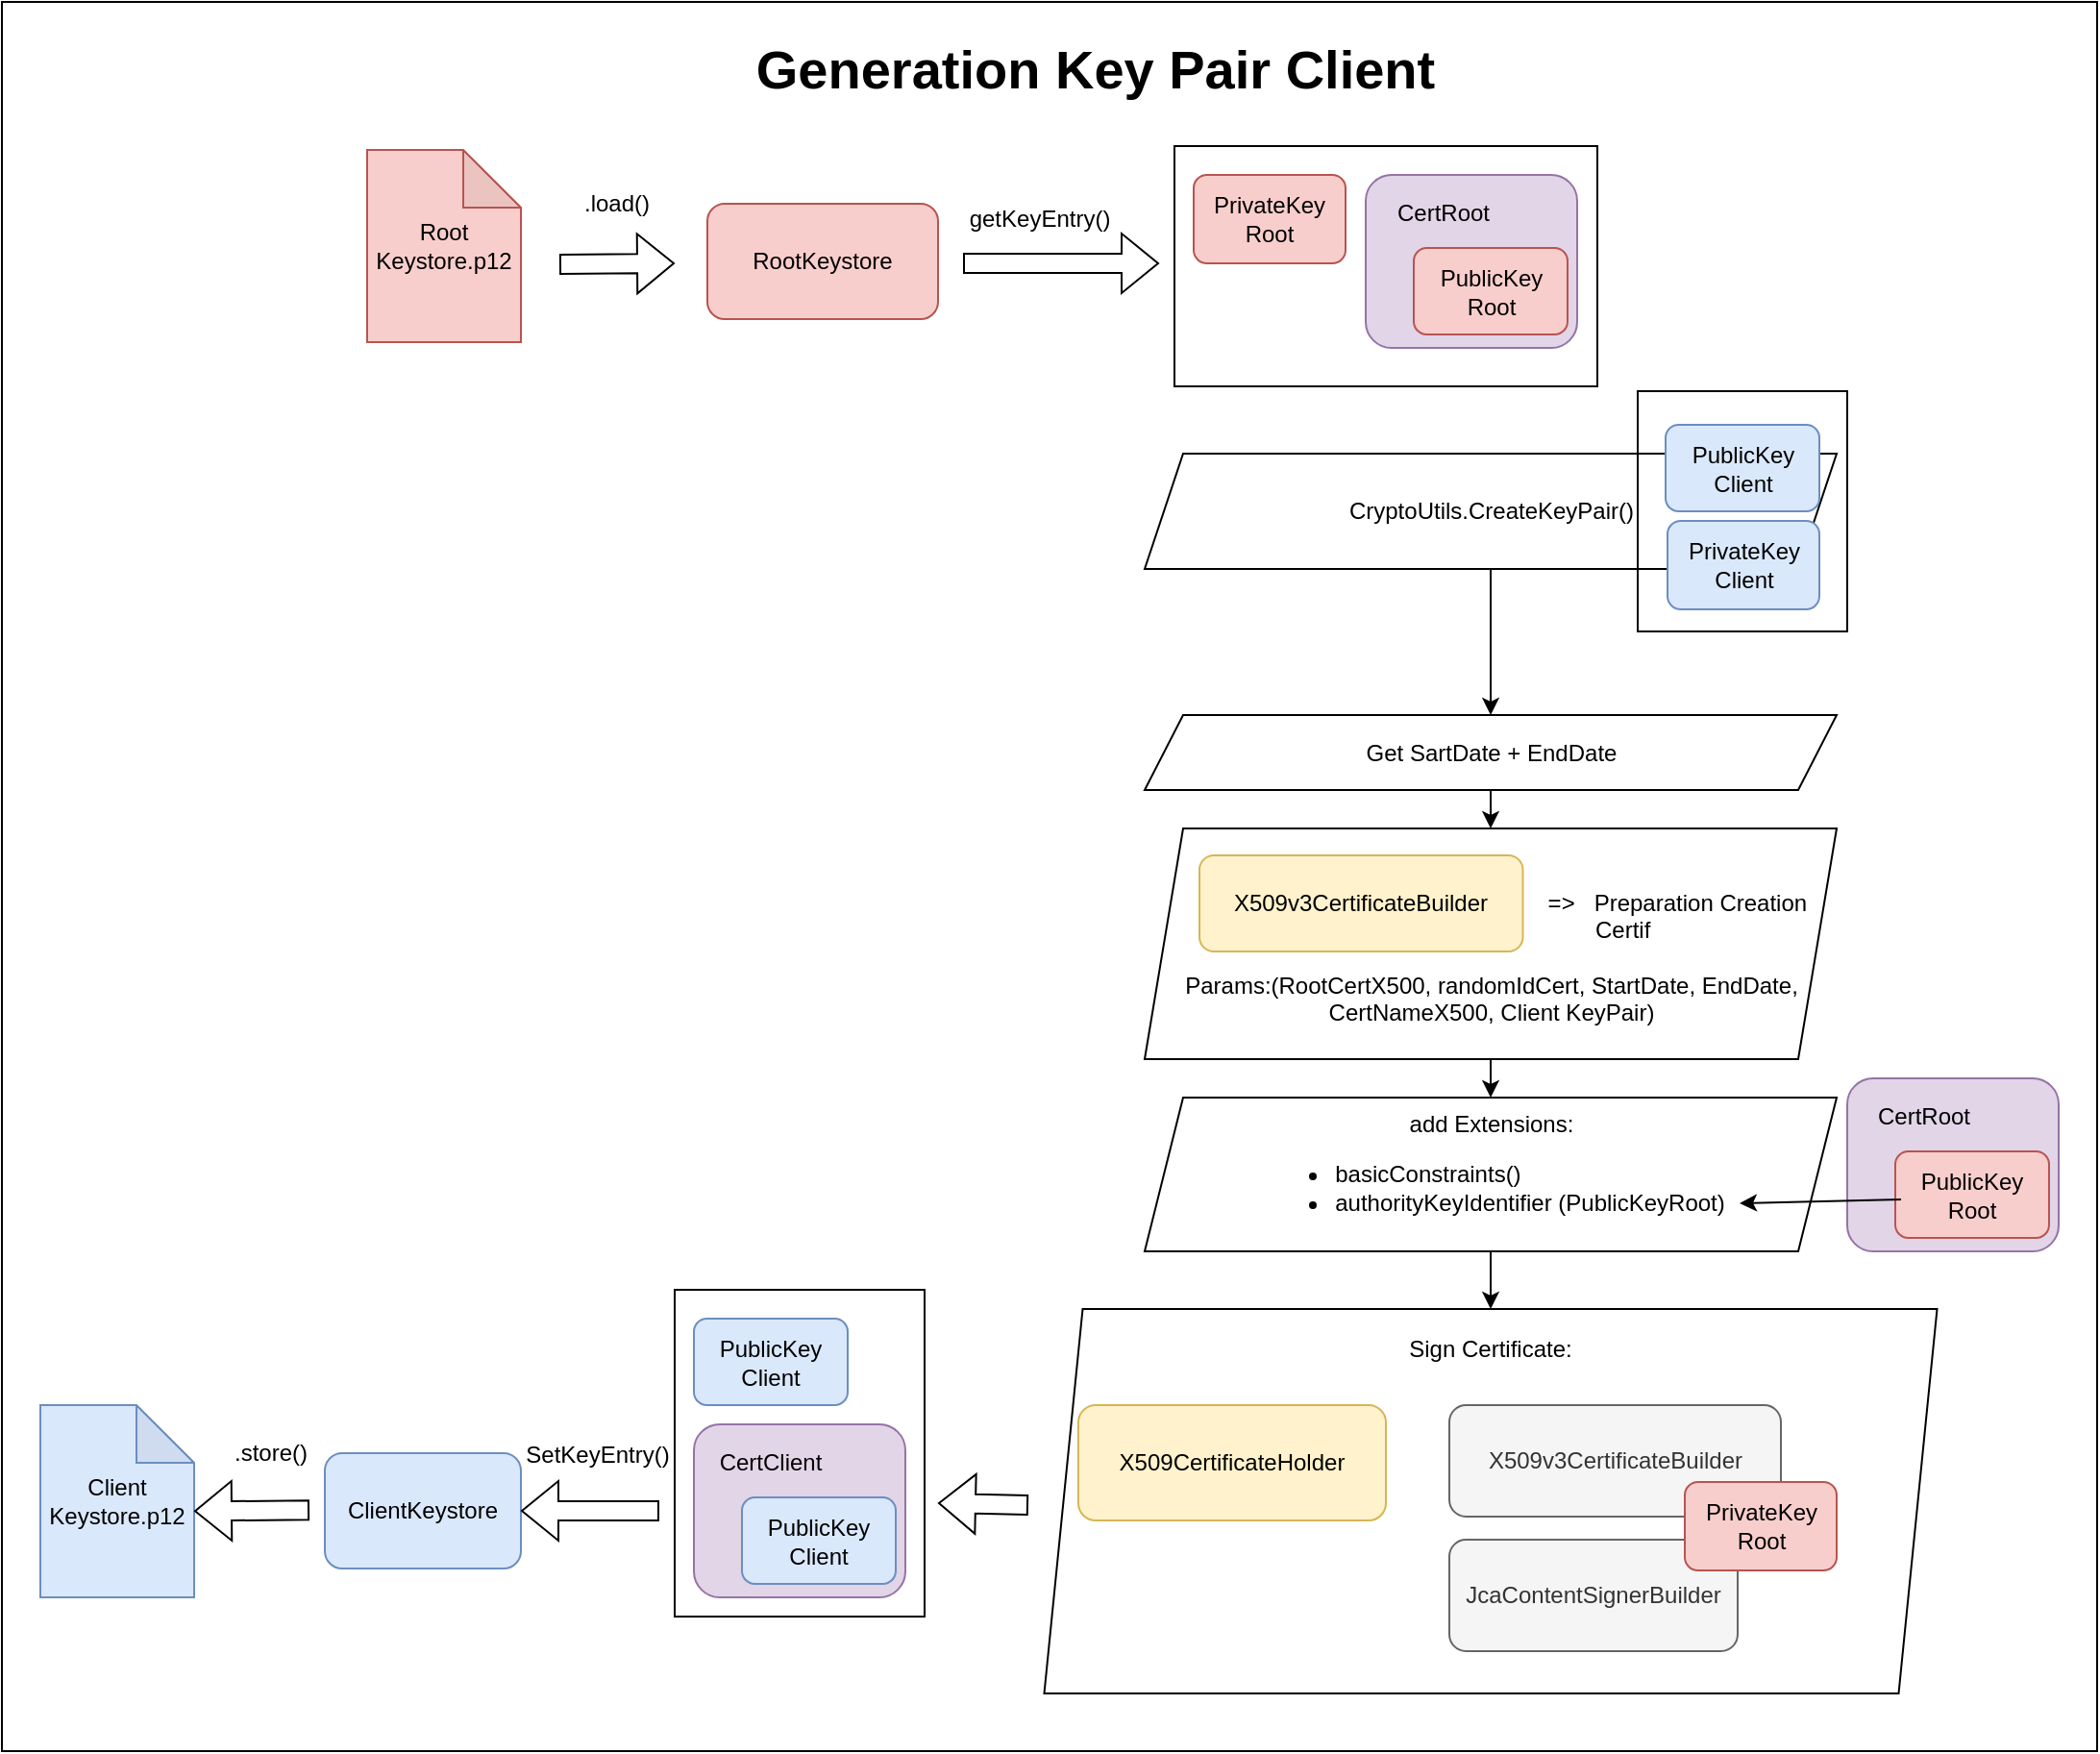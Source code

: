 <mxfile version="22.1.16" type="device">
  <diagram name="Page-1" id="0WY_VE9qg0hsNKWu09CC">
    <mxGraphModel dx="3074" dy="732" grid="1" gridSize="10" guides="1" tooltips="1" connect="1" arrows="1" fold="1" page="1" pageScale="1" pageWidth="827" pageHeight="1169" math="0" shadow="0">
      <root>
        <mxCell id="0" />
        <mxCell id="1" parent="0" />
        <mxCell id="eaNRV4o_DQUxt2erb4ce-1" value="" style="group" vertex="1" connectable="0" parent="1">
          <mxGeometry x="-1300" y="10" width="1090" height="910" as="geometry" />
        </mxCell>
        <mxCell id="eaNRV4o_DQUxt2erb4ce-2" value="" style="rounded=0;whiteSpace=wrap;html=1;" vertex="1" parent="eaNRV4o_DQUxt2erb4ce-1">
          <mxGeometry width="1090" height="910" as="geometry" />
        </mxCell>
        <mxCell id="eaNRV4o_DQUxt2erb4ce-3" value="" style="group" vertex="1" connectable="0" parent="eaNRV4o_DQUxt2erb4ce-1">
          <mxGeometry x="360" y="740" width="110" height="90" as="geometry" />
        </mxCell>
        <mxCell id="eaNRV4o_DQUxt2erb4ce-4" value="" style="rounded=1;whiteSpace=wrap;html=1;fillColor=#e1d5e7;strokeColor=#9673a6;" vertex="1" parent="eaNRV4o_DQUxt2erb4ce-3">
          <mxGeometry width="110" height="90" as="geometry" />
        </mxCell>
        <mxCell id="eaNRV4o_DQUxt2erb4ce-5" value="PublicKey Client" style="rounded=1;whiteSpace=wrap;html=1;fillColor=#dae8fc;strokeColor=#6c8ebf;" vertex="1" parent="eaNRV4o_DQUxt2erb4ce-3">
          <mxGeometry x="25" y="38" width="80" height="45" as="geometry" />
        </mxCell>
        <mxCell id="eaNRV4o_DQUxt2erb4ce-6" value="CertClient" style="text;html=1;strokeColor=none;fillColor=none;align=center;verticalAlign=middle;whiteSpace=wrap;rounded=0;" vertex="1" parent="eaNRV4o_DQUxt2erb4ce-3">
          <mxGeometry x="10" y="5" width="60" height="30" as="geometry" />
        </mxCell>
        <mxCell id="eaNRV4o_DQUxt2erb4ce-7" value="RootKeystore" style="rounded=1;whiteSpace=wrap;html=1;fillColor=#f8cecc;strokeColor=#b85450;" vertex="1" parent="eaNRV4o_DQUxt2erb4ce-1">
          <mxGeometry x="367" y="105" width="120" height="60" as="geometry" />
        </mxCell>
        <mxCell id="eaNRV4o_DQUxt2erb4ce-8" value="ClientKeystore" style="rounded=1;whiteSpace=wrap;html=1;fillColor=#dae8fc;strokeColor=#6c8ebf;" vertex="1" parent="eaNRV4o_DQUxt2erb4ce-1">
          <mxGeometry x="168" y="755" width="102" height="60" as="geometry" />
        </mxCell>
        <mxCell id="eaNRV4o_DQUxt2erb4ce-9" value="Root&lt;br&gt;Keystore.p12&lt;br&gt;" style="shape=note;whiteSpace=wrap;html=1;backgroundOutline=1;darkOpacity=0.05;fillColor=#f8cecc;strokeColor=#b85450;" vertex="1" parent="eaNRV4o_DQUxt2erb4ce-1">
          <mxGeometry x="190" y="77" width="80" height="100" as="geometry" />
        </mxCell>
        <mxCell id="eaNRV4o_DQUxt2erb4ce-10" value="Client&lt;br&gt;Keystore.p12" style="shape=note;whiteSpace=wrap;html=1;backgroundOutline=1;darkOpacity=0.05;fillColor=#dae8fc;strokeColor=#6c8ebf;" vertex="1" parent="eaNRV4o_DQUxt2erb4ce-1">
          <mxGeometry x="20" y="730" width="80" height="100" as="geometry" />
        </mxCell>
        <mxCell id="eaNRV4o_DQUxt2erb4ce-11" value="" style="shape=flexArrow;endArrow=classic;html=1;rounded=0;" edge="1" parent="eaNRV4o_DQUxt2erb4ce-1">
          <mxGeometry width="50" height="50" relative="1" as="geometry">
            <mxPoint x="290" y="136.5" as="sourcePoint" />
            <mxPoint x="350" y="136" as="targetPoint" />
          </mxGeometry>
        </mxCell>
        <mxCell id="eaNRV4o_DQUxt2erb4ce-12" value="" style="shape=flexArrow;endArrow=classic;html=1;rounded=0;entryX=1;entryY=0.5;entryDx=0;entryDy=0;" edge="1" parent="eaNRV4o_DQUxt2erb4ce-1" target="eaNRV4o_DQUxt2erb4ce-8">
          <mxGeometry width="50" height="50" relative="1" as="geometry">
            <mxPoint x="342" y="785" as="sourcePoint" />
            <mxPoint x="290" y="785" as="targetPoint" />
          </mxGeometry>
        </mxCell>
        <mxCell id="eaNRV4o_DQUxt2erb4ce-13" value="PrivateKey&lt;br&gt;Root" style="rounded=1;whiteSpace=wrap;html=1;fillColor=#f8cecc;strokeColor=#b85450;" vertex="1" parent="eaNRV4o_DQUxt2erb4ce-1">
          <mxGeometry x="620" y="90" width="79" height="46" as="geometry" />
        </mxCell>
        <mxCell id="eaNRV4o_DQUxt2erb4ce-14" value="" style="group" vertex="1" connectable="0" parent="eaNRV4o_DQUxt2erb4ce-1">
          <mxGeometry x="709.5" y="90" width="110" height="90" as="geometry" />
        </mxCell>
        <mxCell id="eaNRV4o_DQUxt2erb4ce-15" value="" style="rounded=1;whiteSpace=wrap;html=1;fillColor=#e1d5e7;strokeColor=#9673a6;" vertex="1" parent="eaNRV4o_DQUxt2erb4ce-14">
          <mxGeometry width="110" height="90" as="geometry" />
        </mxCell>
        <mxCell id="eaNRV4o_DQUxt2erb4ce-16" value="PublicKey Root" style="rounded=1;whiteSpace=wrap;html=1;fillColor=#f8cecc;strokeColor=#b85450;" vertex="1" parent="eaNRV4o_DQUxt2erb4ce-14">
          <mxGeometry x="25" y="38" width="80" height="45" as="geometry" />
        </mxCell>
        <mxCell id="eaNRV4o_DQUxt2erb4ce-17" value="CertRoot" style="text;html=1;strokeColor=none;fillColor=none;align=center;verticalAlign=middle;whiteSpace=wrap;rounded=0;" vertex="1" parent="eaNRV4o_DQUxt2erb4ce-14">
          <mxGeometry x="10" y="5" width="60" height="30" as="geometry" />
        </mxCell>
        <mxCell id="eaNRV4o_DQUxt2erb4ce-18" value="" style="shape=flexArrow;endArrow=classic;html=1;rounded=0;" edge="1" parent="eaNRV4o_DQUxt2erb4ce-1">
          <mxGeometry width="50" height="50" relative="1" as="geometry">
            <mxPoint x="500" y="136" as="sourcePoint" />
            <mxPoint x="602" y="136" as="targetPoint" />
          </mxGeometry>
        </mxCell>
        <mxCell id="eaNRV4o_DQUxt2erb4ce-19" value="&lt;font style=&quot;font-size: 28px;&quot;&gt;Generation Key Pair Client&lt;/font&gt;" style="text;html=1;strokeColor=none;fillColor=none;align=center;verticalAlign=middle;whiteSpace=wrap;rounded=0;fontStyle=1" vertex="1" parent="eaNRV4o_DQUxt2erb4ce-1">
          <mxGeometry x="378.12" y="20" width="381.88" height="30" as="geometry" />
        </mxCell>
        <mxCell id="eaNRV4o_DQUxt2erb4ce-20" value="Get SartDate + EndDate" style="shape=parallelogram;perimeter=parallelogramPerimeter;whiteSpace=wrap;html=1;fixedSize=1;" vertex="1" parent="eaNRV4o_DQUxt2erb4ce-1">
          <mxGeometry x="594.5" y="371" width="360" height="39" as="geometry" />
        </mxCell>
        <mxCell id="eaNRV4o_DQUxt2erb4ce-21" value="&amp;nbsp;&lt;br&gt;&amp;nbsp; &amp;nbsp; &amp;nbsp; &amp;nbsp; &amp;nbsp; &amp;nbsp; &amp;nbsp; &amp;nbsp; &amp;nbsp; &amp;nbsp; &amp;nbsp; &amp;nbsp; &amp;nbsp; &amp;nbsp; &amp;nbsp; &amp;nbsp; &amp;nbsp; &amp;nbsp; &amp;nbsp; &amp;nbsp; &amp;nbsp; &amp;nbsp; &amp;nbsp; &amp;nbsp; &amp;nbsp; &amp;nbsp; &amp;nbsp; &amp;nbsp; &amp;nbsp; =&amp;gt;&amp;nbsp; &amp;nbsp;Preparation Creation&lt;br&gt;&amp;nbsp; &amp;nbsp; &amp;nbsp; &amp;nbsp; &amp;nbsp; &amp;nbsp; &amp;nbsp; &amp;nbsp; &amp;nbsp; &amp;nbsp; &amp;nbsp; &amp;nbsp; &amp;nbsp; &amp;nbsp; &amp;nbsp; &amp;nbsp; &amp;nbsp; &amp;nbsp; &amp;nbsp; &amp;nbsp; &amp;nbsp;Certif&lt;br&gt;&lt;br&gt;Params:(RootCertX500, randomIdCert, StartDate, EndDate, CertNameX500, Client KeyPair)" style="shape=parallelogram;perimeter=parallelogramPerimeter;whiteSpace=wrap;html=1;fixedSize=1;" vertex="1" parent="eaNRV4o_DQUxt2erb4ce-1">
          <mxGeometry x="594.5" y="430" width="360" height="120" as="geometry" />
        </mxCell>
        <mxCell id="eaNRV4o_DQUxt2erb4ce-22" value="CryptoUtils.CreateKeyPair()" style="shape=parallelogram;perimeter=parallelogramPerimeter;whiteSpace=wrap;html=1;fixedSize=1;" vertex="1" parent="eaNRV4o_DQUxt2erb4ce-1">
          <mxGeometry x="594.5" y="235" width="360" height="60" as="geometry" />
        </mxCell>
        <mxCell id="eaNRV4o_DQUxt2erb4ce-23" value="PrivateKey&lt;br&gt;Client" style="rounded=1;whiteSpace=wrap;html=1;fillColor=#dae8fc;strokeColor=#6c8ebf;" vertex="1" parent="eaNRV4o_DQUxt2erb4ce-1">
          <mxGeometry x="866.5" y="270" width="79" height="46" as="geometry" />
        </mxCell>
        <mxCell id="eaNRV4o_DQUxt2erb4ce-24" value="PublicKey Client" style="rounded=1;whiteSpace=wrap;html=1;fillColor=#dae8fc;strokeColor=#6c8ebf;" vertex="1" parent="eaNRV4o_DQUxt2erb4ce-1">
          <mxGeometry x="865.5" y="220" width="80" height="45" as="geometry" />
        </mxCell>
        <mxCell id="eaNRV4o_DQUxt2erb4ce-25" value="" style="shape=image;html=1;verticalAlign=top;verticalLabelPosition=bottom;labelBackgroundColor=#ffffff;imageAspect=0;aspect=fixed;image=https://cdn1.iconfinder.com/data/icons/seo-and-web-development-6/32/development_setting_gear_cogwheel-71-128.png" vertex="1" parent="eaNRV4o_DQUxt2erb4ce-1">
          <mxGeometry x="925.5" y="243.25" width="43.5" height="43.5" as="geometry" />
        </mxCell>
        <mxCell id="eaNRV4o_DQUxt2erb4ce-26" value="" style="endArrow=classic;html=1;rounded=0;exitX=0.5;exitY=1;exitDx=0;exitDy=0;entryX=0.5;entryY=0;entryDx=0;entryDy=0;" edge="1" parent="eaNRV4o_DQUxt2erb4ce-1" source="eaNRV4o_DQUxt2erb4ce-22" target="eaNRV4o_DQUxt2erb4ce-20">
          <mxGeometry width="50" height="50" relative="1" as="geometry">
            <mxPoint x="640" y="240" as="sourcePoint" />
            <mxPoint x="690" y="190" as="targetPoint" />
          </mxGeometry>
        </mxCell>
        <mxCell id="eaNRV4o_DQUxt2erb4ce-27" value="" style="endArrow=classic;html=1;rounded=0;exitX=0.5;exitY=1;exitDx=0;exitDy=0;entryX=0.5;entryY=0;entryDx=0;entryDy=0;" edge="1" parent="eaNRV4o_DQUxt2erb4ce-1" source="eaNRV4o_DQUxt2erb4ce-20" target="eaNRV4o_DQUxt2erb4ce-21">
          <mxGeometry width="50" height="50" relative="1" as="geometry">
            <mxPoint x="1190" y="540" as="sourcePoint" />
            <mxPoint x="1240" y="490" as="targetPoint" />
          </mxGeometry>
        </mxCell>
        <mxCell id="eaNRV4o_DQUxt2erb4ce-28" value="add Extensions:&lt;br&gt;&lt;ul&gt;&lt;li style=&quot;text-align: left;&quot;&gt;basicConstraints()&lt;/li&gt;&lt;li style=&quot;text-align: left;&quot;&gt;authorityKeyIdentifier (PublicKeyRoot)&lt;/li&gt;&lt;/ul&gt;" style="shape=parallelogram;perimeter=parallelogramPerimeter;whiteSpace=wrap;html=1;fixedSize=1;" vertex="1" parent="eaNRV4o_DQUxt2erb4ce-1">
          <mxGeometry x="594.5" y="570" width="360" height="80" as="geometry" />
        </mxCell>
        <mxCell id="eaNRV4o_DQUxt2erb4ce-29" value="" style="group" vertex="1" connectable="0" parent="eaNRV4o_DQUxt2erb4ce-1">
          <mxGeometry x="960" y="560" width="110" height="90" as="geometry" />
        </mxCell>
        <mxCell id="eaNRV4o_DQUxt2erb4ce-30" value="" style="rounded=1;whiteSpace=wrap;html=1;fillColor=#e1d5e7;strokeColor=#9673a6;" vertex="1" parent="eaNRV4o_DQUxt2erb4ce-29">
          <mxGeometry width="110" height="90" as="geometry" />
        </mxCell>
        <mxCell id="eaNRV4o_DQUxt2erb4ce-31" value="PublicKey Root" style="rounded=1;whiteSpace=wrap;html=1;fillColor=#f8cecc;strokeColor=#b85450;" vertex="1" parent="eaNRV4o_DQUxt2erb4ce-29">
          <mxGeometry x="25" y="38" width="80" height="45" as="geometry" />
        </mxCell>
        <mxCell id="eaNRV4o_DQUxt2erb4ce-32" value="CertRoot" style="text;html=1;strokeColor=none;fillColor=none;align=center;verticalAlign=middle;whiteSpace=wrap;rounded=0;" vertex="1" parent="eaNRV4o_DQUxt2erb4ce-29">
          <mxGeometry x="10" y="5" width="60" height="30" as="geometry" />
        </mxCell>
        <mxCell id="eaNRV4o_DQUxt2erb4ce-33" value="" style="endArrow=classic;html=1;rounded=0;" edge="1" parent="eaNRV4o_DQUxt2erb4ce-1">
          <mxGeometry width="50" height="50" relative="1" as="geometry">
            <mxPoint x="988" y="623" as="sourcePoint" />
            <mxPoint x="904" y="625" as="targetPoint" />
          </mxGeometry>
        </mxCell>
        <mxCell id="eaNRV4o_DQUxt2erb4ce-34" value="" style="endArrow=classic;html=1;rounded=0;exitX=0.5;exitY=1;exitDx=0;exitDy=0;entryX=0.5;entryY=0;entryDx=0;entryDy=0;" edge="1" parent="eaNRV4o_DQUxt2erb4ce-1" source="eaNRV4o_DQUxt2erb4ce-21" target="eaNRV4o_DQUxt2erb4ce-28">
          <mxGeometry width="50" height="50" relative="1" as="geometry">
            <mxPoint x="400" y="600" as="sourcePoint" />
            <mxPoint x="450" y="550" as="targetPoint" />
          </mxGeometry>
        </mxCell>
        <mxCell id="eaNRV4o_DQUxt2erb4ce-35" value="X509v3CertificateBuilder" style="rounded=1;whiteSpace=wrap;html=1;fillColor=#fff2cc;strokeColor=#d6b656;" vertex="1" parent="eaNRV4o_DQUxt2erb4ce-1">
          <mxGeometry x="623" y="444" width="168.25" height="50" as="geometry" />
        </mxCell>
        <mxCell id="eaNRV4o_DQUxt2erb4ce-36" value="" style="group" vertex="1" connectable="0" parent="eaNRV4o_DQUxt2erb4ce-1">
          <mxGeometry x="542.25" y="680" width="464.5" height="200" as="geometry" />
        </mxCell>
        <mxCell id="eaNRV4o_DQUxt2erb4ce-37" value="Sign Certificate:&lt;br&gt;&lt;br&gt;&lt;br&gt;&lt;br&gt;&lt;br&gt;&lt;br&gt;&lt;br&gt;&lt;br&gt;&lt;br&gt;&lt;br&gt;&lt;br&gt;&lt;br&gt;" style="shape=parallelogram;perimeter=parallelogramPerimeter;whiteSpace=wrap;html=1;fixedSize=1;" vertex="1" parent="eaNRV4o_DQUxt2erb4ce-36">
          <mxGeometry width="464.5" height="200" as="geometry" />
        </mxCell>
        <mxCell id="eaNRV4o_DQUxt2erb4ce-38" value="X509CertificateHolder" style="rounded=1;whiteSpace=wrap;html=1;fillColor=#fff2cc;strokeColor=#d6b656;" vertex="1" parent="eaNRV4o_DQUxt2erb4ce-36">
          <mxGeometry x="17.75" y="50" width="160" height="60" as="geometry" />
        </mxCell>
        <mxCell id="eaNRV4o_DQUxt2erb4ce-39" value="JcaContentSignerBuilder" style="rounded=1;whiteSpace=wrap;html=1;fillColor=#f5f5f5;fontColor=#333333;strokeColor=#666666;" vertex="1" parent="eaNRV4o_DQUxt2erb4ce-36">
          <mxGeometry x="210.75" y="120" width="150" height="58" as="geometry" />
        </mxCell>
        <mxCell id="eaNRV4o_DQUxt2erb4ce-40" value="X509v3CertificateBuilder" style="rounded=1;whiteSpace=wrap;html=1;fillColor=#f5f5f5;fontColor=#333333;strokeColor=#666666;" vertex="1" parent="eaNRV4o_DQUxt2erb4ce-36">
          <mxGeometry x="210.75" y="50" width="172.5" height="58" as="geometry" />
        </mxCell>
        <mxCell id="eaNRV4o_DQUxt2erb4ce-41" value="PrivateKey&lt;br&gt;Root" style="rounded=1;whiteSpace=wrap;html=1;fillColor=#f8cecc;strokeColor=#b85450;" vertex="1" parent="eaNRV4o_DQUxt2erb4ce-36">
          <mxGeometry x="333.25" y="90" width="79" height="46" as="geometry" />
        </mxCell>
        <mxCell id="eaNRV4o_DQUxt2erb4ce-42" value="" style="shape=image;html=1;verticalAlign=top;verticalLabelPosition=bottom;labelBackgroundColor=#ffffff;imageAspect=0;aspect=fixed;image=https://cdn1.iconfinder.com/data/icons/seo-and-web-development-6/32/development_setting_gear_cogwheel-71-128.png" vertex="1" parent="eaNRV4o_DQUxt2erb4ce-36">
          <mxGeometry x="297.75" y="92.5" width="43.5" height="43.5" as="geometry" />
        </mxCell>
        <mxCell id="eaNRV4o_DQUxt2erb4ce-43" value="" style="endArrow=classic;html=1;rounded=0;exitX=0.5;exitY=1;exitDx=0;exitDy=0;" edge="1" parent="eaNRV4o_DQUxt2erb4ce-1" source="eaNRV4o_DQUxt2erb4ce-28" target="eaNRV4o_DQUxt2erb4ce-37">
          <mxGeometry width="50" height="50" relative="1" as="geometry">
            <mxPoint x="1120" y="730" as="sourcePoint" />
            <mxPoint x="1170" y="680" as="targetPoint" />
          </mxGeometry>
        </mxCell>
        <mxCell id="eaNRV4o_DQUxt2erb4ce-44" value="" style="shape=flexArrow;endArrow=classic;html=1;rounded=0;" edge="1" parent="eaNRV4o_DQUxt2erb4ce-1">
          <mxGeometry width="50" height="50" relative="1" as="geometry">
            <mxPoint x="534" y="782" as="sourcePoint" />
            <mxPoint x="487" y="781" as="targetPoint" />
          </mxGeometry>
        </mxCell>
        <mxCell id="eaNRV4o_DQUxt2erb4ce-45" value="" style="shape=flexArrow;endArrow=classic;html=1;rounded=0;" edge="1" parent="eaNRV4o_DQUxt2erb4ce-1">
          <mxGeometry width="50" height="50" relative="1" as="geometry">
            <mxPoint x="160" y="784.66" as="sourcePoint" />
            <mxPoint x="100" y="785.16" as="targetPoint" />
          </mxGeometry>
        </mxCell>
        <mxCell id="eaNRV4o_DQUxt2erb4ce-46" value="PublicKey Client" style="rounded=1;whiteSpace=wrap;html=1;fillColor=#dae8fc;strokeColor=#6c8ebf;" vertex="1" parent="eaNRV4o_DQUxt2erb4ce-1">
          <mxGeometry x="360" y="685" width="80" height="45" as="geometry" />
        </mxCell>
        <mxCell id="eaNRV4o_DQUxt2erb4ce-47" value="SetKeyEntry()" style="text;html=1;strokeColor=none;fillColor=none;align=center;verticalAlign=middle;whiteSpace=wrap;rounded=0;" vertex="1" parent="eaNRV4o_DQUxt2erb4ce-1">
          <mxGeometry x="269" y="741" width="82" height="30" as="geometry" />
        </mxCell>
        <mxCell id="eaNRV4o_DQUxt2erb4ce-48" value="getKeyEntry()" style="text;html=1;strokeColor=none;fillColor=none;align=center;verticalAlign=middle;whiteSpace=wrap;rounded=0;" vertex="1" parent="eaNRV4o_DQUxt2erb4ce-1">
          <mxGeometry x="510" y="98" width="60" height="30" as="geometry" />
        </mxCell>
        <mxCell id="eaNRV4o_DQUxt2erb4ce-49" value=".load()" style="text;html=1;strokeColor=none;fillColor=none;align=center;verticalAlign=middle;whiteSpace=wrap;rounded=0;" vertex="1" parent="eaNRV4o_DQUxt2erb4ce-1">
          <mxGeometry x="290" y="90" width="60" height="30" as="geometry" />
        </mxCell>
        <mxCell id="eaNRV4o_DQUxt2erb4ce-50" value=".store()" style="text;html=1;strokeColor=none;fillColor=none;align=center;verticalAlign=middle;whiteSpace=wrap;rounded=0;" vertex="1" parent="eaNRV4o_DQUxt2erb4ce-1">
          <mxGeometry x="110" y="740" width="60" height="30" as="geometry" />
        </mxCell>
        <mxCell id="eaNRV4o_DQUxt2erb4ce-51" value="" style="rounded=0;whiteSpace=wrap;html=1;fillColor=none;" vertex="1" parent="eaNRV4o_DQUxt2erb4ce-1">
          <mxGeometry x="610" y="75" width="220" height="125" as="geometry" />
        </mxCell>
        <mxCell id="eaNRV4o_DQUxt2erb4ce-52" value="" style="rounded=0;whiteSpace=wrap;html=1;fillColor=none;" vertex="1" parent="eaNRV4o_DQUxt2erb4ce-1">
          <mxGeometry x="851" y="202.5" width="109" height="125" as="geometry" />
        </mxCell>
        <mxCell id="eaNRV4o_DQUxt2erb4ce-53" value="" style="rounded=0;whiteSpace=wrap;html=1;fillColor=none;" vertex="1" parent="eaNRV4o_DQUxt2erb4ce-1">
          <mxGeometry x="350" y="670" width="130" height="170" as="geometry" />
        </mxCell>
      </root>
    </mxGraphModel>
  </diagram>
</mxfile>
